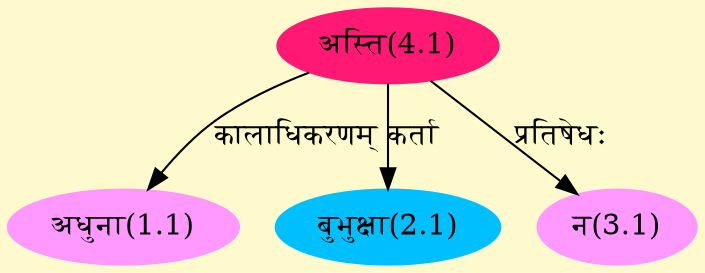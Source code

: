 digraph G{
rankdir=BT;
 compound=true;
 bgcolor="lemonchiffon1";
Node1_1 [style=filled, color="#FF99FF" label = "अधुना(1.1)"]
Node4_1 [style=filled, color="#FF1975" label = "अस्ति(4.1)"]
Node2_1 [style=filled, color="#00BFFF" label = "बुभुक्षा(2.1)"]
Node3_1 [style=filled, color="#FF99FF" label = "न(3.1)"]
/* Start of Relations section */

Node1_1 -> Node4_1 [  label="कालाधिकरणम्"  dir="back" ]
Node2_1 -> Node4_1 [  label="कर्ता"  dir="back" ]
Node3_1 -> Node4_1 [  label="प्रतिषेधः"  dir="back" ]
}
